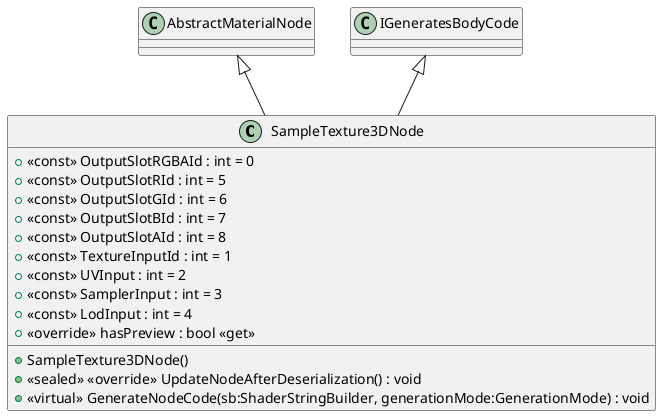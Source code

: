 @startuml
class SampleTexture3DNode {
    + <<const>> OutputSlotRGBAId : int = 0
    + <<const>> OutputSlotRId : int = 5
    + <<const>> OutputSlotGId : int = 6
    + <<const>> OutputSlotBId : int = 7
    + <<const>> OutputSlotAId : int = 8
    + <<const>> TextureInputId : int = 1
    + <<const>> UVInput : int = 2
    + <<const>> SamplerInput : int = 3
    + <<const>> LodInput : int = 4
    + <<override>> hasPreview : bool <<get>>
    + SampleTexture3DNode()
    + <<sealed>> <<override>> UpdateNodeAfterDeserialization() : void
    + <<virtual>> GenerateNodeCode(sb:ShaderStringBuilder, generationMode:GenerationMode) : void
}
AbstractMaterialNode <|-- SampleTexture3DNode
IGeneratesBodyCode <|-- SampleTexture3DNode
@enduml
